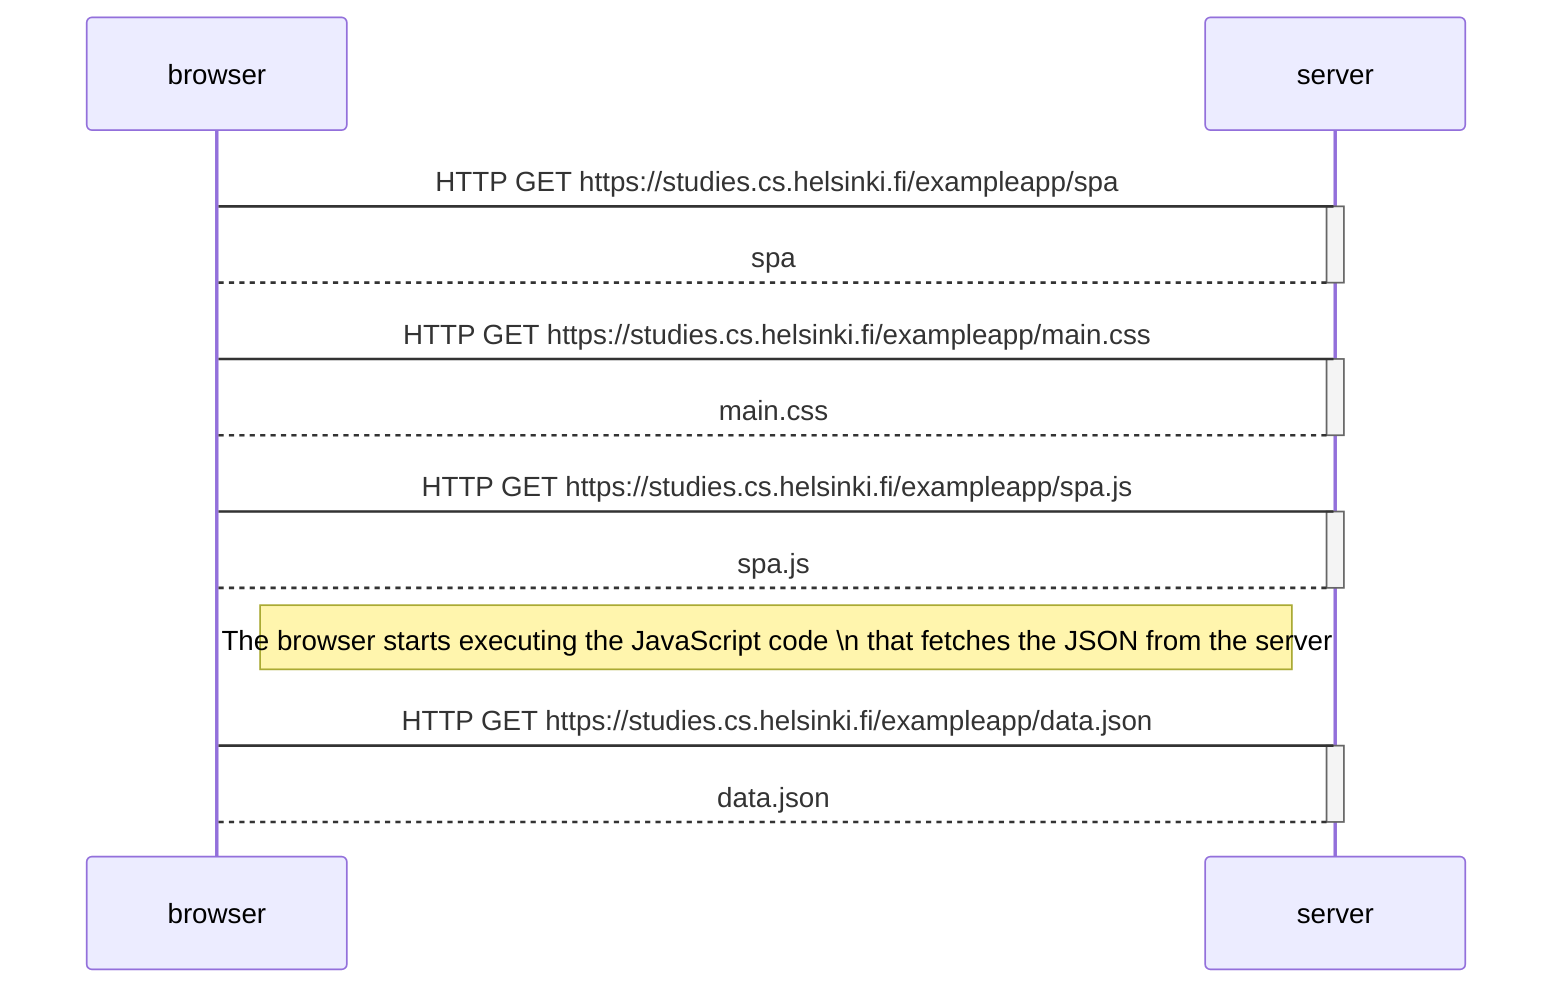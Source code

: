 sequenceDiagram
  participant browser
  participant server
  
  browser->server: HTTP GET https://studies.cs.helsinki.fi/exampleapp/spa
  activate server
  server-->browser: spa
  deactivate server

  browser->server: HTTP GET https://studies.cs.helsinki.fi/exampleapp/main.css
  activate server
  server-->browser: main.css
  deactivate server

  browser->server: HTTP GET https://studies.cs.helsinki.fi/exampleapp/spa.js
  activate server
  server-->browser: spa.js
  deactivate server

  Note right of browser: The browser starts executing the JavaScript code \n that fetches the JSON from the server

  browser->server: HTTP GET https://studies.cs.helsinki.fi/exampleapp/data.json
  activate server
  server-->browser: data.json
  deactivate server